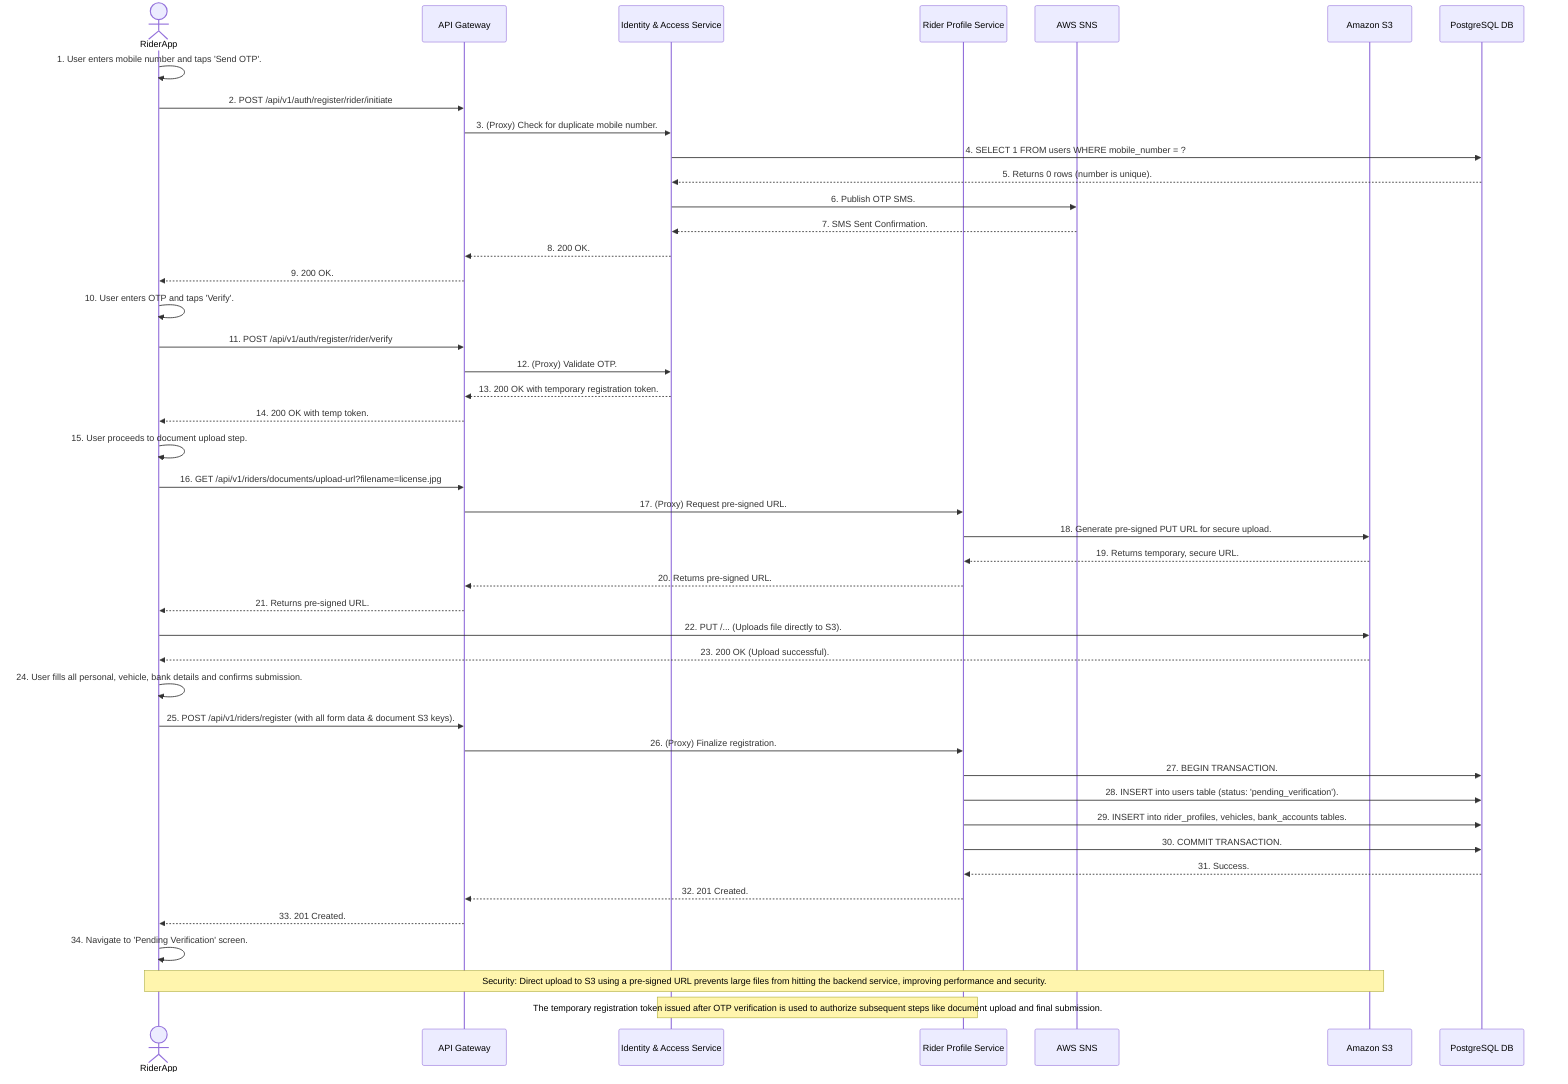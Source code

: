 sequenceDiagram
    actor RiderApp
    participant APIGateway as API Gateway
    participant IdentityService as Identity & Access Service
    participant RiderProfileService as Rider Profile Service
    participant AWSSNS as AWS SNS
    participant AmazonS3 as Amazon S3
    participant PostgreSQLDB as PostgreSQL DB

    RiderApp->>RiderApp: 1. User enters mobile number and taps 'Send OTP'.
    RiderApp->>APIGateway: 2. POST /api/v1/auth/register/rider/initiate
    APIGateway->>IdentityService: 3. (Proxy) Check for duplicate mobile number.
    IdentityService->>PostgreSQLDB: 4. SELECT 1 FROM users WHERE mobile_number = ?
    PostgreSQLDB-->>IdentityService: 5. Returns 0 rows (number is unique).
    IdentityService->>AWSSNS: 6. Publish OTP SMS.
    AWSSNS-->>IdentityService: 7. SMS Sent Confirmation.
    IdentityService-->>APIGateway: 8. 200 OK.
    APIGateway-->>RiderApp: 9. 200 OK.
    RiderApp->>RiderApp: 10. User enters OTP and taps 'Verify'.
    RiderApp->>APIGateway: 11. POST /api/v1/auth/register/rider/verify
    APIGateway->>IdentityService: 12. (Proxy) Validate OTP.
    IdentityService-->>APIGateway: 13. 200 OK with temporary registration token.
    APIGateway-->>RiderApp: 14. 200 OK with temp token.

    RiderApp->>RiderApp: 15. User proceeds to document upload step.
    RiderApp->>APIGateway: 16. GET /api/v1/riders/documents/upload-url?filename=license.jpg
    APIGateway->>RiderProfileService: 17. (Proxy) Request pre-signed URL.
    RiderProfileService->>AmazonS3: 18. Generate pre-signed PUT URL for secure upload.
    AmazonS3-->>RiderProfileService: 19. Returns temporary, secure URL.
    RiderProfileService-->>APIGateway: 20. Returns pre-signed URL.
    APIGateway-->>RiderApp: 21. Returns pre-signed URL.
    RiderApp->>AmazonS3: 22. PUT /... (Uploads file directly to S3).
    AmazonS3-->>RiderApp: 23. 200 OK (Upload successful).

    RiderApp->>RiderApp: 24. User fills all personal, vehicle, bank details and confirms submission.
    RiderApp->>APIGateway: 25. POST /api/v1/riders/register (with all form data & document S3 keys).
    APIGateway->>RiderProfileService: 26. (Proxy) Finalize registration.
    RiderProfileService->>PostgreSQLDB: 27. BEGIN TRANSACTION.
    RiderProfileService->>PostgreSQLDB: 28. INSERT into users table (status: 'pending_verification').
    RiderProfileService->>PostgreSQLDB: 29. INSERT into rider_profiles, vehicles, bank_accounts tables.
    RiderProfileService->>PostgreSQLDB: 30. COMMIT TRANSACTION.
    PostgreSQLDB-->>RiderProfileService: 31. Success.
    RiderProfileService-->>APIGateway: 32. 201 Created.
    APIGateway-->>RiderApp: 33. 201 Created.
    RiderApp->>RiderApp: 34. Navigate to 'Pending Verification' screen.

    note over RiderApp, AmazonS3: Security: Direct upload to S3 using a pre-signed URL prevents large files from hitting the backend service, improving performance and security.
    note over IdentityService, RiderProfileService: The temporary registration token issued after OTP verification is used to authorize subsequent steps like document upload and final submission.